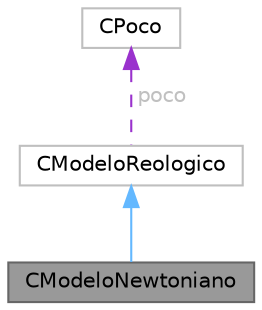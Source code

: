 digraph "CModeloNewtoniano"
{
 // LATEX_PDF_SIZE
  bgcolor="transparent";
  edge [fontname=Helvetica,fontsize=10,labelfontname=Helvetica,labelfontsize=10];
  node [fontname=Helvetica,fontsize=10,shape=box,height=0.2,width=0.4];
  Node1 [id="Node000001",label="CModeloNewtoniano",height=0.2,width=0.4,color="gray40", fillcolor="grey60", style="filled", fontcolor="black",tooltip=" "];
  Node2 -> Node1 [id="edge1_Node000001_Node000002",dir="back",color="steelblue1",style="solid",tooltip=" "];
  Node2 [id="Node000002",label="CModeloReologico",height=0.2,width=0.4,color="grey75", fillcolor="white", style="filled",URL="$class_c_modelo_reologico.html",tooltip=" "];
  Node3 -> Node2 [id="edge2_Node000002_Node000003",dir="back",color="darkorchid3",style="dashed",tooltip=" ",label=" poco",fontcolor="grey" ];
  Node3 [id="Node000003",label="CPoco",height=0.2,width=0.4,color="grey75", fillcolor="white", style="filled",URL="$class_c_poco.html",tooltip=" "];
}
